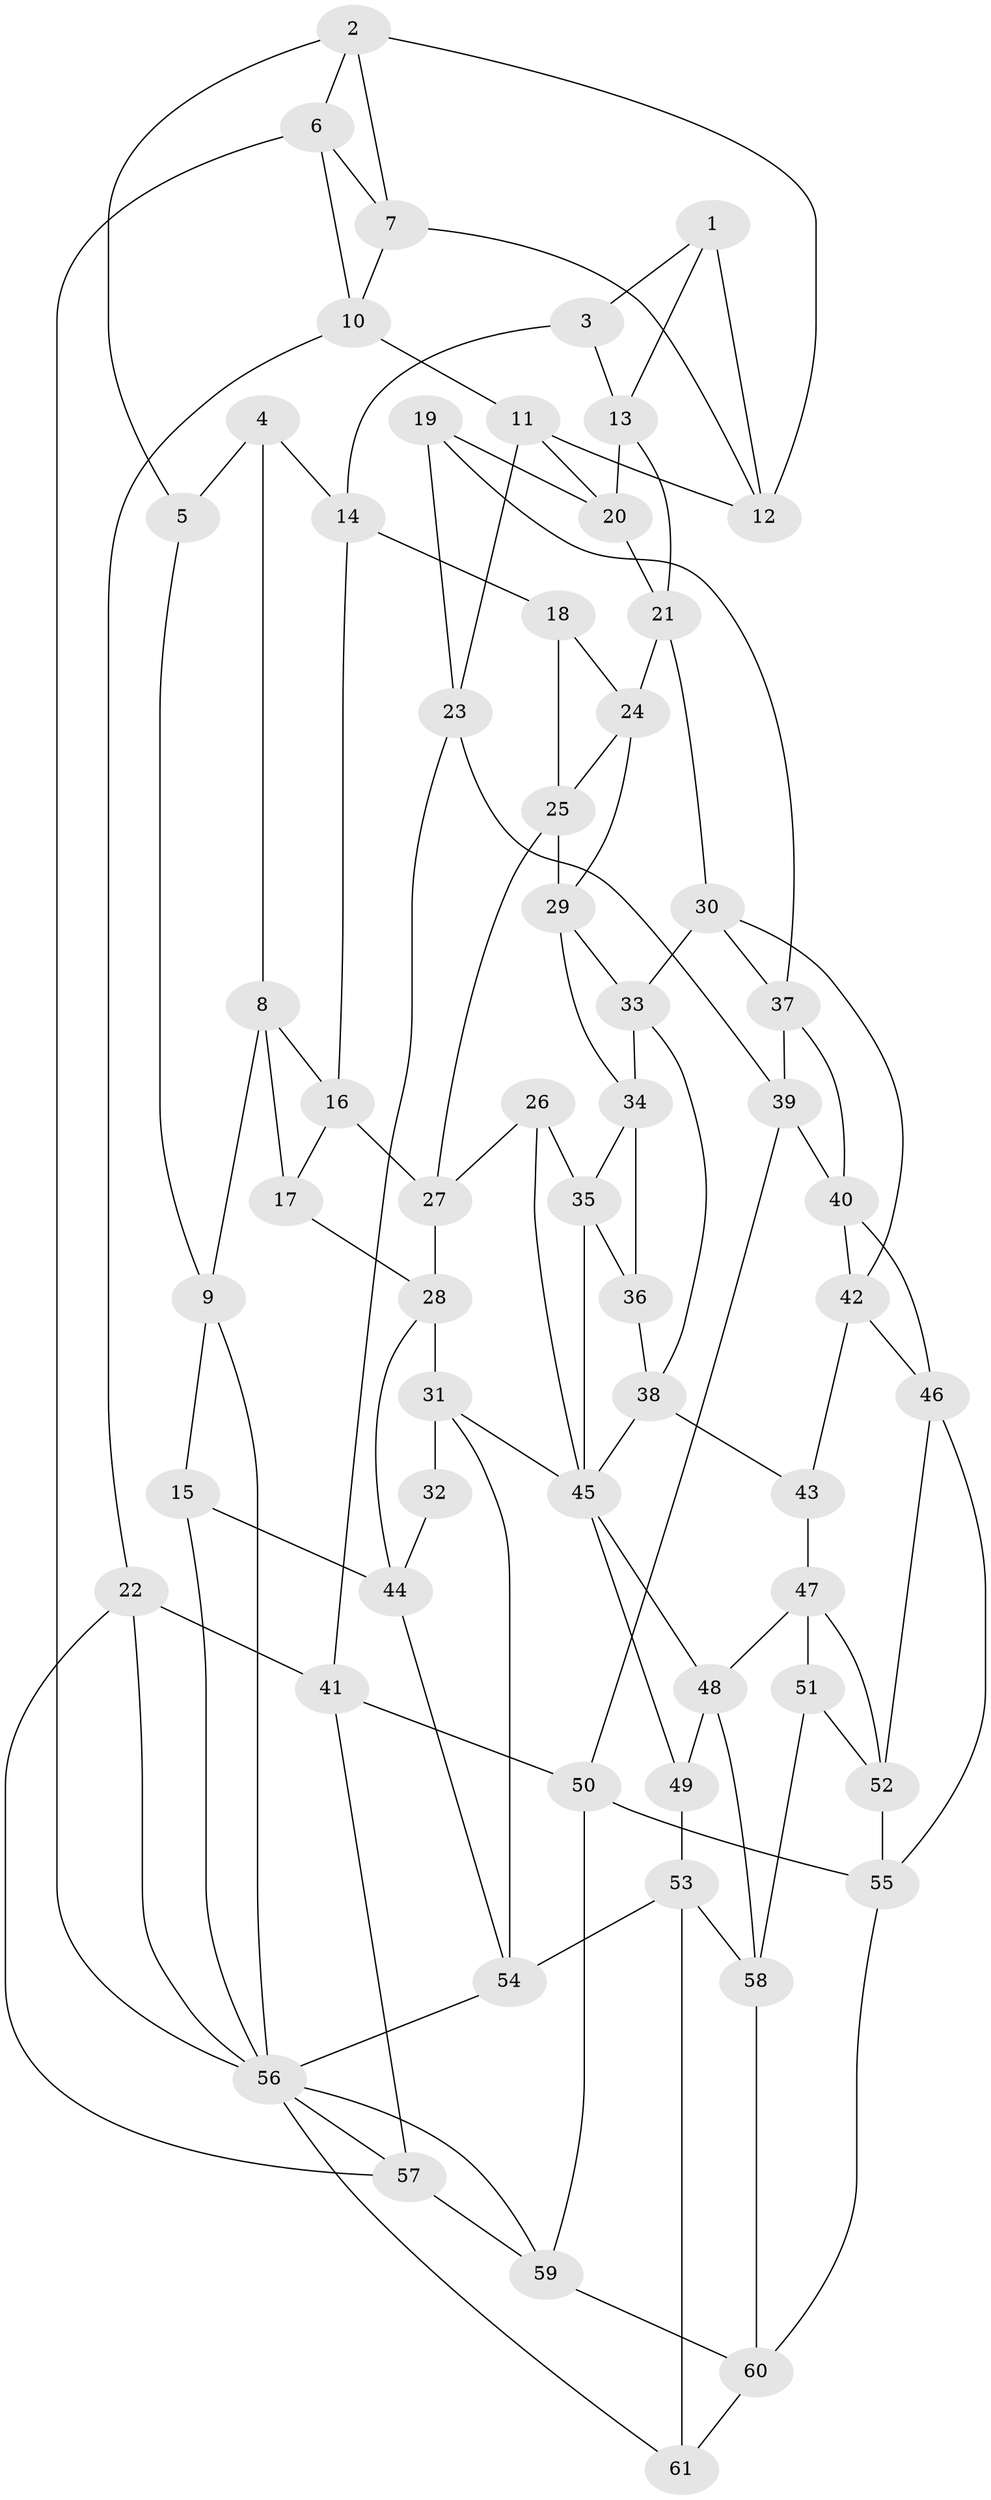 // original degree distribution, {3: 0.01639344262295082, 4: 0.2540983606557377, 5: 0.4918032786885246, 6: 0.23770491803278687}
// Generated by graph-tools (version 1.1) at 2025/51/03/09/25 03:51:02]
// undirected, 61 vertices, 117 edges
graph export_dot {
graph [start="1"]
  node [color=gray90,style=filled];
  1;
  2;
  3;
  4;
  5;
  6;
  7;
  8;
  9;
  10;
  11;
  12;
  13;
  14;
  15;
  16;
  17;
  18;
  19;
  20;
  21;
  22;
  23;
  24;
  25;
  26;
  27;
  28;
  29;
  30;
  31;
  32;
  33;
  34;
  35;
  36;
  37;
  38;
  39;
  40;
  41;
  42;
  43;
  44;
  45;
  46;
  47;
  48;
  49;
  50;
  51;
  52;
  53;
  54;
  55;
  56;
  57;
  58;
  59;
  60;
  61;
  1 -- 3 [weight=1.0];
  1 -- 12 [weight=1.0];
  1 -- 13 [weight=1.0];
  2 -- 5 [weight=1.0];
  2 -- 6 [weight=1.0];
  2 -- 7 [weight=1.0];
  2 -- 12 [weight=1.0];
  3 -- 13 [weight=1.0];
  3 -- 14 [weight=1.0];
  4 -- 5 [weight=1.0];
  4 -- 8 [weight=1.0];
  4 -- 14 [weight=1.0];
  5 -- 9 [weight=1.0];
  6 -- 7 [weight=1.0];
  6 -- 10 [weight=1.0];
  6 -- 56 [weight=1.0];
  7 -- 10 [weight=1.0];
  7 -- 12 [weight=1.0];
  8 -- 9 [weight=1.0];
  8 -- 16 [weight=1.0];
  8 -- 17 [weight=1.0];
  9 -- 15 [weight=1.0];
  9 -- 56 [weight=1.0];
  10 -- 11 [weight=1.0];
  10 -- 22 [weight=1.0];
  11 -- 12 [weight=1.0];
  11 -- 20 [weight=1.0];
  11 -- 23 [weight=1.0];
  13 -- 20 [weight=1.0];
  13 -- 21 [weight=1.0];
  14 -- 16 [weight=1.0];
  14 -- 18 [weight=1.0];
  15 -- 44 [weight=2.0];
  15 -- 56 [weight=1.0];
  16 -- 17 [weight=1.0];
  16 -- 27 [weight=1.0];
  17 -- 28 [weight=1.0];
  18 -- 24 [weight=1.0];
  18 -- 25 [weight=1.0];
  19 -- 20 [weight=1.0];
  19 -- 23 [weight=1.0];
  19 -- 37 [weight=1.0];
  20 -- 21 [weight=1.0];
  21 -- 24 [weight=1.0];
  21 -- 30 [weight=1.0];
  22 -- 41 [weight=1.0];
  22 -- 56 [weight=1.0];
  22 -- 57 [weight=1.0];
  23 -- 39 [weight=1.0];
  23 -- 41 [weight=1.0];
  24 -- 25 [weight=1.0];
  24 -- 29 [weight=1.0];
  25 -- 27 [weight=1.0];
  25 -- 29 [weight=1.0];
  26 -- 27 [weight=1.0];
  26 -- 35 [weight=1.0];
  26 -- 45 [weight=1.0];
  27 -- 28 [weight=1.0];
  28 -- 31 [weight=1.0];
  28 -- 44 [weight=1.0];
  29 -- 33 [weight=1.0];
  29 -- 34 [weight=1.0];
  30 -- 33 [weight=1.0];
  30 -- 37 [weight=1.0];
  30 -- 42 [weight=1.0];
  31 -- 32 [weight=1.0];
  31 -- 45 [weight=1.0];
  31 -- 54 [weight=1.0];
  32 -- 44 [weight=2.0];
  33 -- 34 [weight=1.0];
  33 -- 38 [weight=1.0];
  34 -- 35 [weight=1.0];
  34 -- 36 [weight=1.0];
  35 -- 36 [weight=1.0];
  35 -- 45 [weight=1.0];
  36 -- 38 [weight=1.0];
  37 -- 39 [weight=1.0];
  37 -- 40 [weight=1.0];
  38 -- 43 [weight=1.0];
  38 -- 45 [weight=1.0];
  39 -- 40 [weight=1.0];
  39 -- 50 [weight=1.0];
  40 -- 42 [weight=1.0];
  40 -- 46 [weight=1.0];
  41 -- 50 [weight=1.0];
  41 -- 57 [weight=1.0];
  42 -- 43 [weight=1.0];
  42 -- 46 [weight=1.0];
  43 -- 47 [weight=1.0];
  44 -- 54 [weight=1.0];
  45 -- 48 [weight=1.0];
  45 -- 49 [weight=1.0];
  46 -- 52 [weight=1.0];
  46 -- 55 [weight=1.0];
  47 -- 48 [weight=1.0];
  47 -- 51 [weight=1.0];
  47 -- 52 [weight=1.0];
  48 -- 49 [weight=1.0];
  48 -- 58 [weight=1.0];
  49 -- 53 [weight=1.0];
  50 -- 55 [weight=1.0];
  50 -- 59 [weight=1.0];
  51 -- 52 [weight=1.0];
  51 -- 58 [weight=1.0];
  52 -- 55 [weight=1.0];
  53 -- 54 [weight=1.0];
  53 -- 58 [weight=1.0];
  53 -- 61 [weight=1.0];
  54 -- 56 [weight=1.0];
  55 -- 60 [weight=1.0];
  56 -- 57 [weight=1.0];
  56 -- 59 [weight=1.0];
  56 -- 61 [weight=1.0];
  57 -- 59 [weight=1.0];
  58 -- 60 [weight=1.0];
  59 -- 60 [weight=1.0];
  60 -- 61 [weight=1.0];
}
